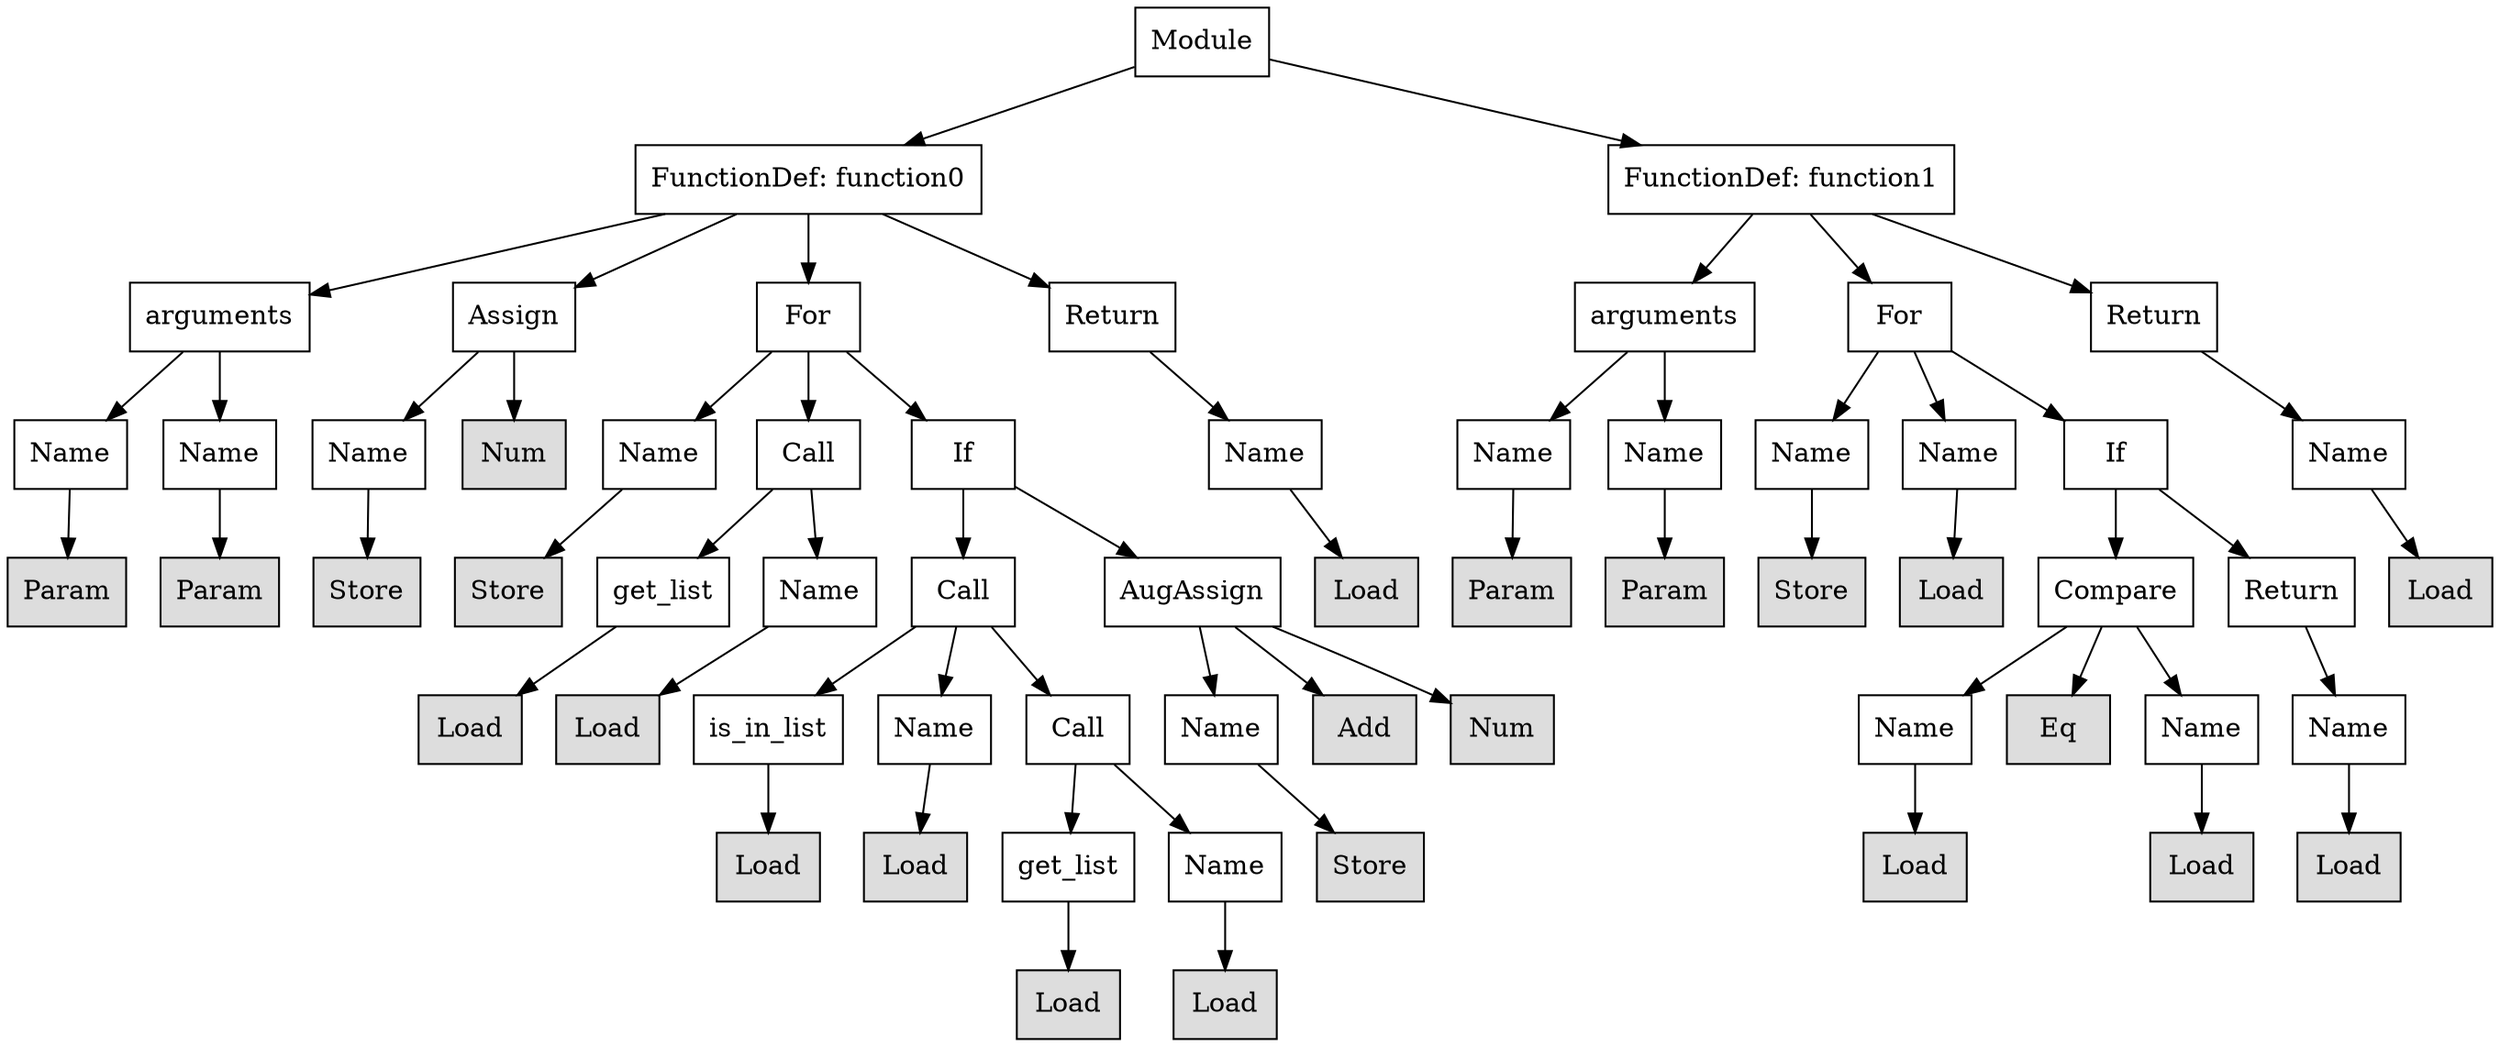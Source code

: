 digraph G {
n0 [shape=rect, label="Module"];
n1 [shape=rect, label="FunctionDef: function0"];
n2 [shape=rect, label="FunctionDef: function1"];
n3 [shape=rect, label="arguments"];
n4 [shape=rect, label="Assign"];
n5 [shape=rect, label="For"];
n6 [shape=rect, label="Return"];
n7 [shape=rect, label="arguments"];
n8 [shape=rect, label="For"];
n9 [shape=rect, label="Return"];
n10 [shape=rect, label="Name"];
n11 [shape=rect, label="Name"];
n12 [shape=rect, label="Name"];
n13 [shape=rect, label="Num" style="filled" fillcolor="#dddddd"];
n14 [shape=rect, label="Name"];
n15 [shape=rect, label="Call"];
n16 [shape=rect, label="If"];
n17 [shape=rect, label="Name"];
n18 [shape=rect, label="Name"];
n19 [shape=rect, label="Name"];
n20 [shape=rect, label="Name"];
n21 [shape=rect, label="Name"];
n22 [shape=rect, label="If"];
n23 [shape=rect, label="Name"];
n24 [shape=rect, label="Param" style="filled" fillcolor="#dddddd"];
n25 [shape=rect, label="Param" style="filled" fillcolor="#dddddd"];
n26 [shape=rect, label="Store" style="filled" fillcolor="#dddddd"];
n27 [shape=rect, label="Store" style="filled" fillcolor="#dddddd"];
n28 [shape=rect, label="get_list"];
n29 [shape=rect, label="Name"];
n30 [shape=rect, label="Call"];
n31 [shape=rect, label="AugAssign"];
n32 [shape=rect, label="Load" style="filled" fillcolor="#dddddd"];
n33 [shape=rect, label="Param" style="filled" fillcolor="#dddddd"];
n34 [shape=rect, label="Param" style="filled" fillcolor="#dddddd"];
n35 [shape=rect, label="Store" style="filled" fillcolor="#dddddd"];
n36 [shape=rect, label="Load" style="filled" fillcolor="#dddddd"];
n37 [shape=rect, label="Compare"];
n38 [shape=rect, label="Return"];
n39 [shape=rect, label="Load" style="filled" fillcolor="#dddddd"];
n40 [shape=rect, label="Load" style="filled" fillcolor="#dddddd"];
n41 [shape=rect, label="Load" style="filled" fillcolor="#dddddd"];
n42 [shape=rect, label="is_in_list"];
n43 [shape=rect, label="Name"];
n44 [shape=rect, label="Call"];
n45 [shape=rect, label="Name"];
n46 [shape=rect, label="Add" style="filled" fillcolor="#dddddd"];
n47 [shape=rect, label="Num" style="filled" fillcolor="#dddddd"];
n48 [shape=rect, label="Name"];
n49 [shape=rect, label="Eq" style="filled" fillcolor="#dddddd"];
n50 [shape=rect, label="Name"];
n51 [shape=rect, label="Name"];
n52 [shape=rect, label="Load" style="filled" fillcolor="#dddddd"];
n53 [shape=rect, label="Load" style="filled" fillcolor="#dddddd"];
n54 [shape=rect, label="get_list"];
n55 [shape=rect, label="Name"];
n56 [shape=rect, label="Store" style="filled" fillcolor="#dddddd"];
n57 [shape=rect, label="Load" style="filled" fillcolor="#dddddd"];
n58 [shape=rect, label="Load" style="filled" fillcolor="#dddddd"];
n59 [shape=rect, label="Load" style="filled" fillcolor="#dddddd"];
n60 [shape=rect, label="Load" style="filled" fillcolor="#dddddd"];
n61 [shape=rect, label="Load" style="filled" fillcolor="#dddddd"];
n0 -> n1;
n0 -> n2;
n1 -> n3;
n1 -> n4;
n1 -> n5;
n1 -> n6;
n2 -> n7;
n2 -> n8;
n2 -> n9;
n3 -> n10;
n3 -> n11;
n4 -> n12;
n4 -> n13;
n5 -> n14;
n5 -> n15;
n5 -> n16;
n6 -> n17;
n7 -> n18;
n7 -> n19;
n8 -> n20;
n8 -> n21;
n8 -> n22;
n9 -> n23;
n10 -> n24;
n11 -> n25;
n12 -> n26;
n14 -> n27;
n15 -> n28;
n15 -> n29;
n16 -> n30;
n16 -> n31;
n17 -> n32;
n18 -> n33;
n19 -> n34;
n20 -> n35;
n21 -> n36;
n22 -> n37;
n22 -> n38;
n23 -> n39;
n28 -> n40;
n29 -> n41;
n30 -> n42;
n30 -> n43;
n30 -> n44;
n31 -> n45;
n31 -> n46;
n31 -> n47;
n37 -> n48;
n37 -> n49;
n37 -> n50;
n38 -> n51;
n42 -> n52;
n43 -> n53;
n44 -> n54;
n44 -> n55;
n45 -> n56;
n48 -> n57;
n50 -> n58;
n51 -> n59;
n54 -> n60;
n55 -> n61;
}
